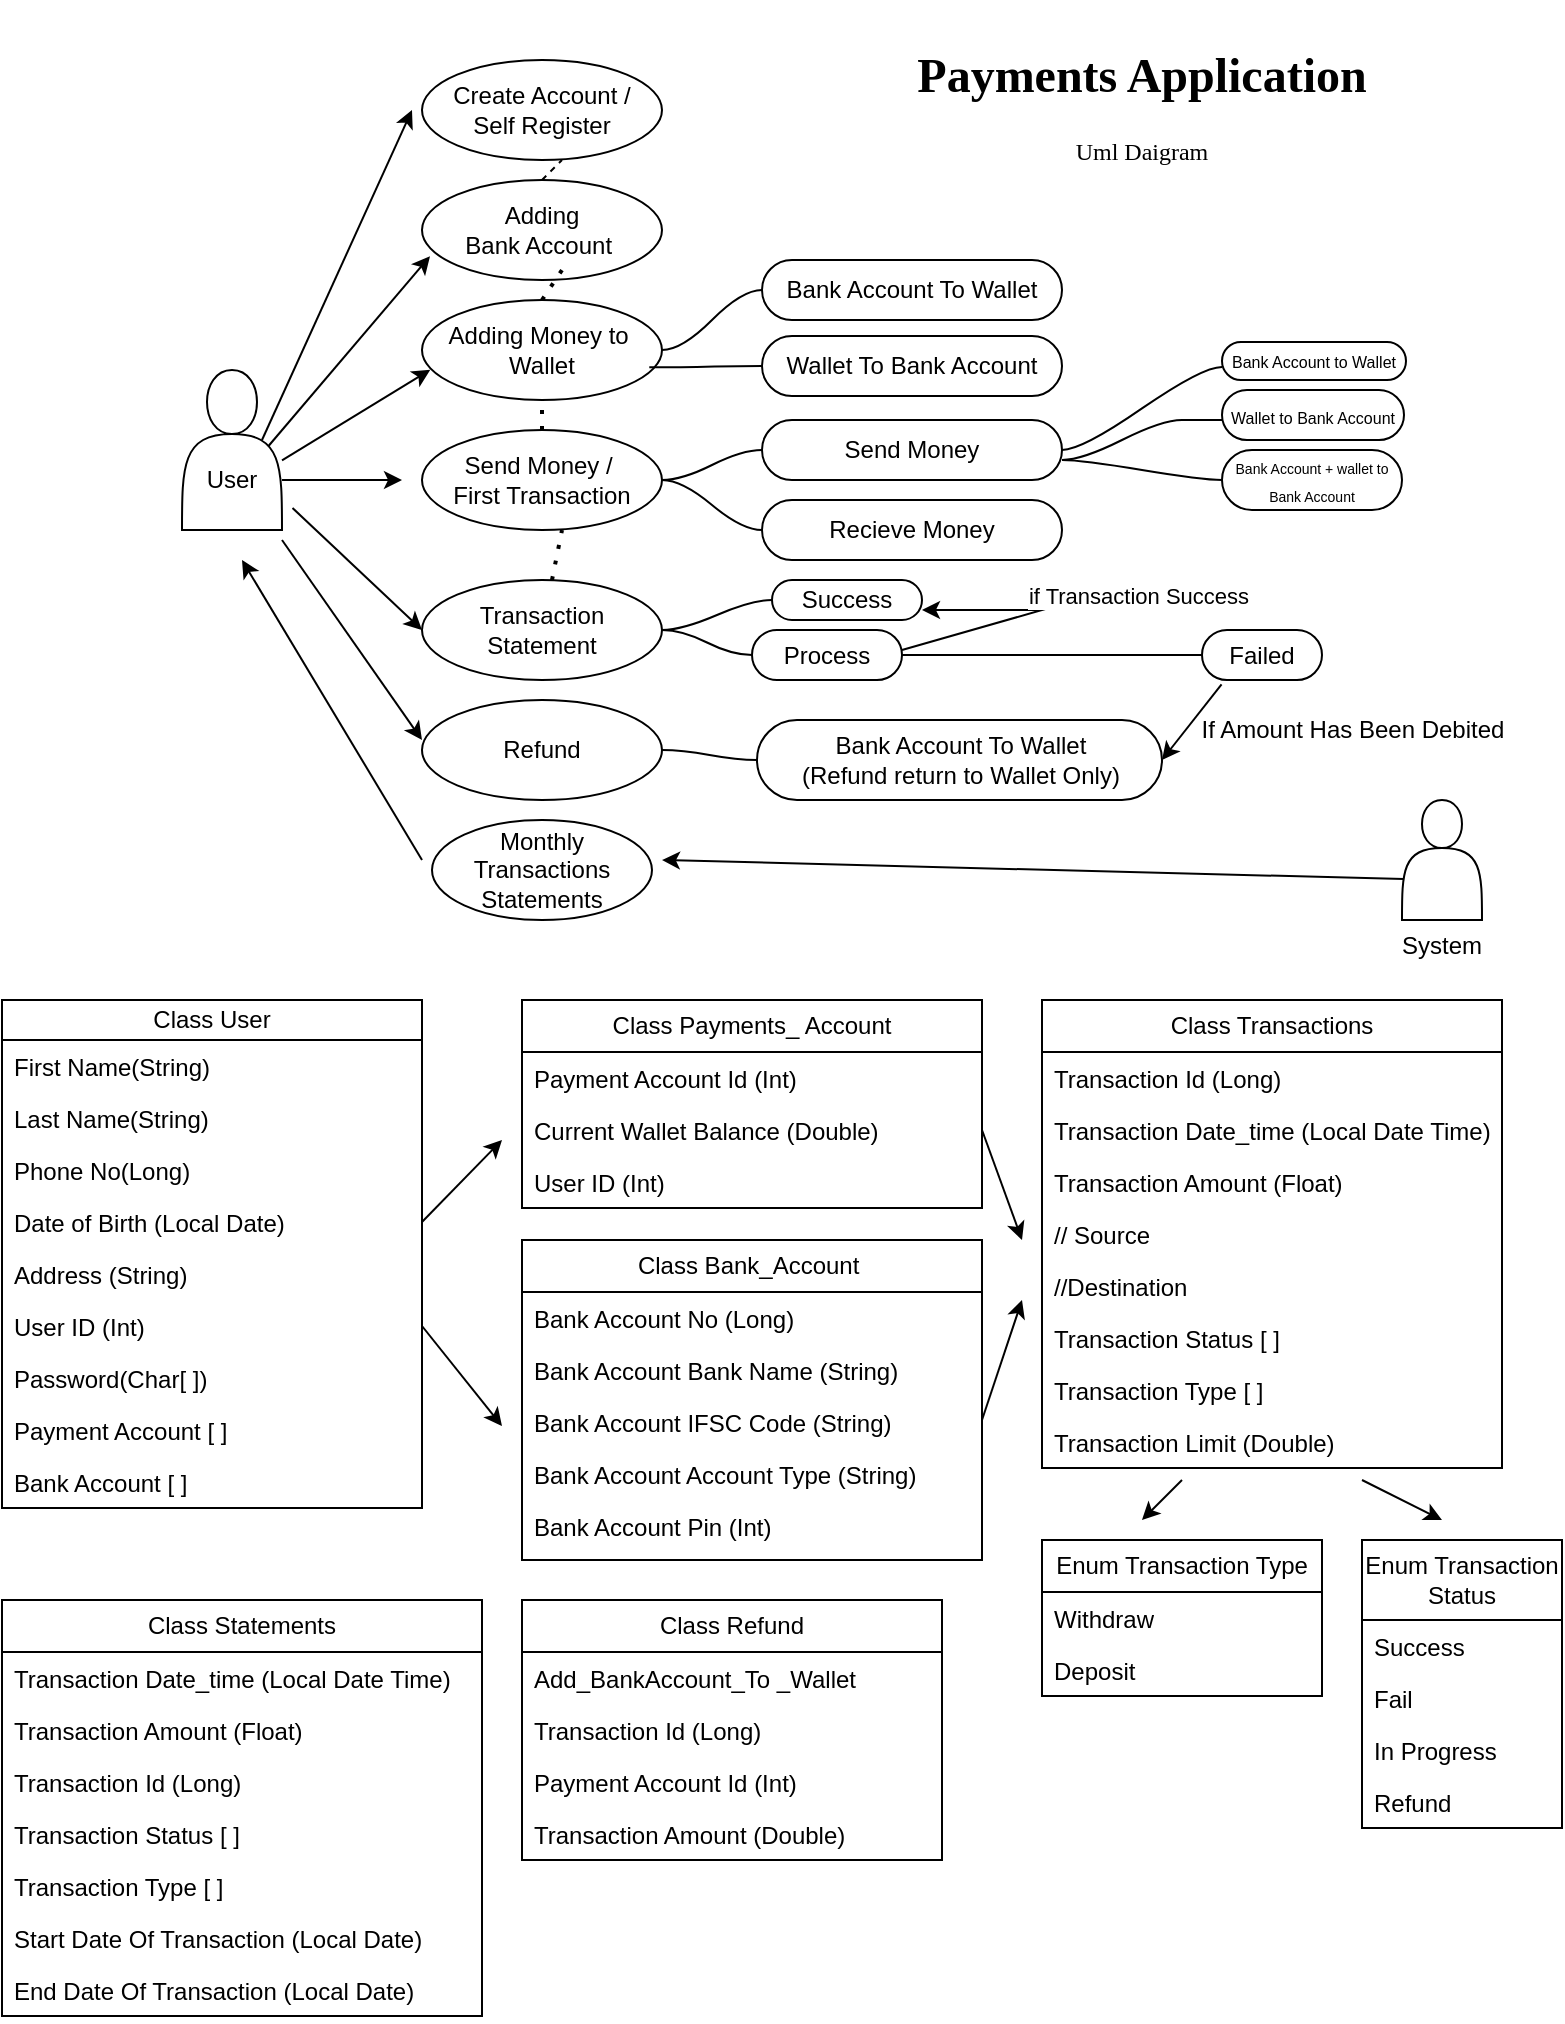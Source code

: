 <mxfile version="23.0.2" type="device">
  <diagram name="Page-1" id="gUIZ0pnjqVq9feriwKgx">
    <mxGraphModel dx="1233" dy="614" grid="1" gridSize="10" guides="1" tooltips="1" connect="1" arrows="1" fold="1" page="1" pageScale="1" pageWidth="850" pageHeight="1100" math="0" shadow="0">
      <root>
        <mxCell id="0" />
        <mxCell id="1" parent="0" />
        <mxCell id="SyAGUbuVpS4v2hhUYQQe-101" value="Class User" style="swimlane;fontStyle=0;childLayout=stackLayout;horizontal=1;startSize=20;fillColor=none;horizontalStack=0;resizeParent=1;resizeParentMax=0;resizeLast=0;collapsible=1;marginBottom=0;whiteSpace=wrap;html=1;aspect=fixed;" vertex="1" parent="1">
          <mxGeometry x="40" y="520" width="210" height="254" as="geometry" />
        </mxCell>
        <mxCell id="SyAGUbuVpS4v2hhUYQQe-102" value="First Name(String)" style="text;strokeColor=none;fillColor=none;align=left;verticalAlign=top;spacingLeft=4;spacingRight=4;overflow=hidden;rotatable=0;points=[[0,0.5],[1,0.5]];portConstraint=eastwest;whiteSpace=wrap;html=1;" vertex="1" parent="SyAGUbuVpS4v2hhUYQQe-101">
          <mxGeometry y="20" width="210" height="26" as="geometry" />
        </mxCell>
        <mxCell id="SyAGUbuVpS4v2hhUYQQe-103" value="Last Name(String)" style="text;strokeColor=none;fillColor=none;align=left;verticalAlign=top;spacingLeft=4;spacingRight=4;overflow=hidden;rotatable=0;points=[[0,0.5],[1,0.5]];portConstraint=eastwest;whiteSpace=wrap;html=1;" vertex="1" parent="SyAGUbuVpS4v2hhUYQQe-101">
          <mxGeometry y="46" width="210" height="26" as="geometry" />
        </mxCell>
        <mxCell id="SyAGUbuVpS4v2hhUYQQe-104" value="Phone No(Long)" style="text;strokeColor=none;fillColor=none;align=left;verticalAlign=top;spacingLeft=4;spacingRight=4;overflow=hidden;rotatable=0;points=[[0,0.5],[1,0.5]];portConstraint=eastwest;whiteSpace=wrap;html=1;" vertex="1" parent="SyAGUbuVpS4v2hhUYQQe-101">
          <mxGeometry y="72" width="210" height="26" as="geometry" />
        </mxCell>
        <mxCell id="SyAGUbuVpS4v2hhUYQQe-105" value="Date of Birth (Local Date)" style="text;strokeColor=none;fillColor=none;align=left;verticalAlign=top;spacingLeft=4;spacingRight=4;overflow=hidden;rotatable=0;points=[[0,0.5],[1,0.5]];portConstraint=eastwest;whiteSpace=wrap;html=1;" vertex="1" parent="SyAGUbuVpS4v2hhUYQQe-101">
          <mxGeometry y="98" width="210" height="26" as="geometry" />
        </mxCell>
        <mxCell id="SyAGUbuVpS4v2hhUYQQe-106" value="Address (String)" style="text;strokeColor=none;fillColor=none;align=left;verticalAlign=top;spacingLeft=4;spacingRight=4;overflow=hidden;rotatable=0;points=[[0,0.5],[1,0.5]];portConstraint=eastwest;whiteSpace=wrap;html=1;" vertex="1" parent="SyAGUbuVpS4v2hhUYQQe-101">
          <mxGeometry y="124" width="210" height="26" as="geometry" />
        </mxCell>
        <mxCell id="SyAGUbuVpS4v2hhUYQQe-107" value="User ID (Int)" style="text;strokeColor=none;fillColor=none;align=left;verticalAlign=top;spacingLeft=4;spacingRight=4;overflow=hidden;rotatable=0;points=[[0,0.5],[1,0.5]];portConstraint=eastwest;whiteSpace=wrap;html=1;" vertex="1" parent="SyAGUbuVpS4v2hhUYQQe-101">
          <mxGeometry y="150" width="210" height="26" as="geometry" />
        </mxCell>
        <mxCell id="SyAGUbuVpS4v2hhUYQQe-108" value="Password(Char[ ])" style="text;strokeColor=none;fillColor=none;align=left;verticalAlign=top;spacingLeft=4;spacingRight=4;overflow=hidden;rotatable=0;points=[[0,0.5],[1,0.5]];portConstraint=eastwest;whiteSpace=wrap;html=1;" vertex="1" parent="SyAGUbuVpS4v2hhUYQQe-101">
          <mxGeometry y="176" width="210" height="26" as="geometry" />
        </mxCell>
        <mxCell id="SyAGUbuVpS4v2hhUYQQe-109" value="Payment Account [ ]" style="text;strokeColor=none;fillColor=none;align=left;verticalAlign=top;spacingLeft=4;spacingRight=4;overflow=hidden;rotatable=0;points=[[0,0.5],[1,0.5]];portConstraint=eastwest;whiteSpace=wrap;html=1;" vertex="1" parent="SyAGUbuVpS4v2hhUYQQe-101">
          <mxGeometry y="202" width="210" height="26" as="geometry" />
        </mxCell>
        <mxCell id="SyAGUbuVpS4v2hhUYQQe-110" value="Bank Account [ ]" style="text;strokeColor=none;fillColor=none;align=left;verticalAlign=top;spacingLeft=4;spacingRight=4;overflow=hidden;rotatable=0;points=[[0,0.5],[1,0.5]];portConstraint=eastwest;whiteSpace=wrap;html=1;" vertex="1" parent="SyAGUbuVpS4v2hhUYQQe-101">
          <mxGeometry y="228" width="210" height="26" as="geometry" />
        </mxCell>
        <mxCell id="SyAGUbuVpS4v2hhUYQQe-5" value="&lt;br&gt;&lt;br&gt;User" style="shape=actor;whiteSpace=wrap;html=1;" vertex="1" parent="1">
          <mxGeometry x="130" y="205" width="50" height="80" as="geometry" />
        </mxCell>
        <mxCell id="SyAGUbuVpS4v2hhUYQQe-8" value="Create Account&amp;nbsp;/&lt;br&gt;Self Register" style="ellipse;whiteSpace=wrap;html=1;" vertex="1" parent="1">
          <mxGeometry x="250" y="50" width="120" height="50" as="geometry" />
        </mxCell>
        <mxCell id="SyAGUbuVpS4v2hhUYQQe-9" value="Adding &lt;br&gt;Bank Account&amp;nbsp;" style="ellipse;whiteSpace=wrap;html=1;" vertex="1" parent="1">
          <mxGeometry x="250" y="110" width="120" height="50" as="geometry" />
        </mxCell>
        <mxCell id="SyAGUbuVpS4v2hhUYQQe-10" value="Adding Money to&amp;nbsp;&lt;br&gt;Wallet" style="ellipse;whiteSpace=wrap;html=1;" vertex="1" parent="1">
          <mxGeometry x="250" y="170" width="120" height="50" as="geometry" />
        </mxCell>
        <mxCell id="SyAGUbuVpS4v2hhUYQQe-11" value="Send Money /&amp;nbsp;&lt;br&gt;First Transaction" style="ellipse;whiteSpace=wrap;html=1;" vertex="1" parent="1">
          <mxGeometry x="250" y="235" width="120" height="50" as="geometry" />
        </mxCell>
        <mxCell id="SyAGUbuVpS4v2hhUYQQe-13" value="Send Money" style="whiteSpace=wrap;html=1;rounded=1;arcSize=50;align=center;verticalAlign=middle;strokeWidth=1;autosize=1;spacing=4;treeFolding=1;treeMoving=1;newEdgeStyle={&quot;edgeStyle&quot;:&quot;entityRelationEdgeStyle&quot;,&quot;startArrow&quot;:&quot;none&quot;,&quot;endArrow&quot;:&quot;none&quot;,&quot;segment&quot;:10,&quot;curved&quot;:1,&quot;sourcePerimeterSpacing&quot;:0,&quot;targetPerimeterSpacing&quot;:0};" vertex="1" parent="1">
          <mxGeometry x="420" y="230" width="150" height="30" as="geometry" />
        </mxCell>
        <mxCell id="SyAGUbuVpS4v2hhUYQQe-14" value="" style="edgeStyle=entityRelationEdgeStyle;startArrow=none;endArrow=none;segment=10;curved=1;sourcePerimeterSpacing=0;targetPerimeterSpacing=0;rounded=0;" edge="1" target="SyAGUbuVpS4v2hhUYQQe-13" parent="1" source="SyAGUbuVpS4v2hhUYQQe-11">
          <mxGeometry relative="1" as="geometry">
            <mxPoint x="380" y="242" as="sourcePoint" />
            <Array as="points">
              <mxPoint x="360" y="250" />
            </Array>
          </mxGeometry>
        </mxCell>
        <mxCell id="SyAGUbuVpS4v2hhUYQQe-15" value="Recieve Money" style="whiteSpace=wrap;html=1;rounded=1;arcSize=50;align=center;verticalAlign=middle;strokeWidth=1;autosize=1;spacing=4;treeFolding=1;treeMoving=1;newEdgeStyle={&quot;edgeStyle&quot;:&quot;entityRelationEdgeStyle&quot;,&quot;startArrow&quot;:&quot;none&quot;,&quot;endArrow&quot;:&quot;none&quot;,&quot;segment&quot;:10,&quot;curved&quot;:1,&quot;sourcePerimeterSpacing&quot;:0,&quot;targetPerimeterSpacing&quot;:0};" vertex="1" parent="1">
          <mxGeometry x="420" y="270" width="150" height="30" as="geometry" />
        </mxCell>
        <mxCell id="SyAGUbuVpS4v2hhUYQQe-16" value="" style="edgeStyle=entityRelationEdgeStyle;startArrow=none;endArrow=none;segment=10;curved=1;sourcePerimeterSpacing=0;targetPerimeterSpacing=0;rounded=0;exitX=1;exitY=0.5;exitDx=0;exitDy=0;" edge="1" target="SyAGUbuVpS4v2hhUYQQe-15" parent="1" source="SyAGUbuVpS4v2hhUYQQe-11">
          <mxGeometry relative="1" as="geometry">
            <mxPoint x="370" y="270" as="sourcePoint" />
          </mxGeometry>
        </mxCell>
        <mxCell id="SyAGUbuVpS4v2hhUYQQe-19" value="Bank Account To Wallet" style="whiteSpace=wrap;html=1;rounded=1;arcSize=50;align=center;verticalAlign=middle;strokeWidth=1;autosize=1;spacing=4;treeFolding=1;treeMoving=1;newEdgeStyle={&quot;edgeStyle&quot;:&quot;entityRelationEdgeStyle&quot;,&quot;startArrow&quot;:&quot;none&quot;,&quot;endArrow&quot;:&quot;none&quot;,&quot;segment&quot;:10,&quot;curved&quot;:1,&quot;sourcePerimeterSpacing&quot;:0,&quot;targetPerimeterSpacing&quot;:0};" vertex="1" parent="1">
          <mxGeometry x="420" y="150" width="150" height="30" as="geometry" />
        </mxCell>
        <mxCell id="SyAGUbuVpS4v2hhUYQQe-20" value="" style="edgeStyle=entityRelationEdgeStyle;startArrow=none;endArrow=none;segment=10;curved=1;sourcePerimeterSpacing=0;targetPerimeterSpacing=0;rounded=0;" edge="1" target="SyAGUbuVpS4v2hhUYQQe-19" parent="1" source="SyAGUbuVpS4v2hhUYQQe-10">
          <mxGeometry relative="1" as="geometry">
            <mxPoint x="370" y="192" as="sourcePoint" />
          </mxGeometry>
        </mxCell>
        <mxCell id="SyAGUbuVpS4v2hhUYQQe-23" value="Wallet To Bank Account" style="whiteSpace=wrap;html=1;rounded=1;arcSize=50;align=center;verticalAlign=middle;strokeWidth=1;autosize=1;spacing=4;treeFolding=1;treeMoving=1;newEdgeStyle={&quot;edgeStyle&quot;:&quot;entityRelationEdgeStyle&quot;,&quot;startArrow&quot;:&quot;none&quot;,&quot;endArrow&quot;:&quot;none&quot;,&quot;segment&quot;:10,&quot;curved&quot;:1,&quot;sourcePerimeterSpacing&quot;:0,&quot;targetPerimeterSpacing&quot;:0};" vertex="1" parent="1">
          <mxGeometry x="420" y="188" width="150" height="30" as="geometry" />
        </mxCell>
        <mxCell id="SyAGUbuVpS4v2hhUYQQe-24" value="" style="edgeStyle=entityRelationEdgeStyle;startArrow=none;endArrow=none;segment=10;curved=1;sourcePerimeterSpacing=0;targetPerimeterSpacing=0;rounded=0;exitX=0.947;exitY=0.673;exitDx=0;exitDy=0;exitPerimeter=0;" edge="1" target="SyAGUbuVpS4v2hhUYQQe-23" parent="1" source="SyAGUbuVpS4v2hhUYQQe-10">
          <mxGeometry relative="1" as="geometry">
            <mxPoint x="400" y="230" as="sourcePoint" />
          </mxGeometry>
        </mxCell>
        <mxCell id="SyAGUbuVpS4v2hhUYQQe-28" value="Bank Account to Wallet" style="whiteSpace=wrap;html=1;rounded=1;arcSize=50;align=center;verticalAlign=middle;strokeWidth=1;autosize=1;spacing=4;treeFolding=1;treeMoving=1;newEdgeStyle={&quot;edgeStyle&quot;:&quot;entityRelationEdgeStyle&quot;,&quot;startArrow&quot;:&quot;none&quot;,&quot;endArrow&quot;:&quot;none&quot;,&quot;segment&quot;:10,&quot;curved&quot;:1,&quot;sourcePerimeterSpacing&quot;:0,&quot;targetPerimeterSpacing&quot;:0};fontSize=8;" vertex="1" parent="1">
          <mxGeometry x="650" y="191" width="92" height="19" as="geometry" />
        </mxCell>
        <mxCell id="SyAGUbuVpS4v2hhUYQQe-29" value="&lt;div style=&quot;text-align: justify;&quot;&gt;&lt;span style=&quot;font-size: 8px; background-color: initial;&quot;&gt;Wallet to Bank Account&lt;/span&gt;&lt;/div&gt;" style="whiteSpace=wrap;html=1;rounded=1;arcSize=50;align=center;verticalAlign=middle;strokeWidth=1;autosize=1;spacing=4;treeFolding=1;treeMoving=1;newEdgeStyle={&quot;edgeStyle&quot;:&quot;entityRelationEdgeStyle&quot;,&quot;startArrow&quot;:&quot;none&quot;,&quot;endArrow&quot;:&quot;none&quot;,&quot;segment&quot;:10,&quot;curved&quot;:1,&quot;sourcePerimeterSpacing&quot;:0,&quot;targetPerimeterSpacing&quot;:0};" vertex="1" parent="1">
          <mxGeometry x="650" y="215" width="91" height="25" as="geometry" />
        </mxCell>
        <mxCell id="SyAGUbuVpS4v2hhUYQQe-32" value="" style="edgeStyle=entityRelationEdgeStyle;startArrow=none;endArrow=none;segment=10;curved=1;sourcePerimeterSpacing=0;targetPerimeterSpacing=0;rounded=0;entryX=0;entryY=0.655;entryDx=0;entryDy=0;entryPerimeter=0;" edge="1" target="SyAGUbuVpS4v2hhUYQQe-28" parent="1" source="SyAGUbuVpS4v2hhUYQQe-13">
          <mxGeometry relative="1" as="geometry">
            <mxPoint x="570" y="241" as="sourcePoint" />
            <mxPoint x="610" y="210.2" as="targetPoint" />
          </mxGeometry>
        </mxCell>
        <mxCell id="SyAGUbuVpS4v2hhUYQQe-34" value="" style="whiteSpace=wrap;html=1;shape=partialRectangle;top=0;left=0;bottom=1;right=0;points=[[0,1],[1,1]];fillColor=none;align=center;verticalAlign=bottom;routingCenterY=0.5;snapToPoint=1;recursiveResize=0;autosize=1;treeFolding=1;treeMoving=1;newEdgeStyle={&quot;edgeStyle&quot;:&quot;entityRelationEdgeStyle&quot;,&quot;startArrow&quot;:&quot;none&quot;,&quot;endArrow&quot;:&quot;none&quot;,&quot;segment&quot;:10,&quot;curved&quot;:1,&quot;sourcePerimeterSpacing&quot;:0,&quot;targetPerimeterSpacing&quot;:0};" vertex="1" parent="1">
          <mxGeometry x="630" y="200" width="20" height="30" as="geometry" />
        </mxCell>
        <mxCell id="SyAGUbuVpS4v2hhUYQQe-35" value="" style="edgeStyle=entityRelationEdgeStyle;startArrow=none;endArrow=none;segment=10;curved=1;sourcePerimeterSpacing=0;targetPerimeterSpacing=0;rounded=0;" edge="1" target="SyAGUbuVpS4v2hhUYQQe-34" parent="1">
          <mxGeometry relative="1" as="geometry">
            <mxPoint x="570" y="250" as="sourcePoint" />
          </mxGeometry>
        </mxCell>
        <mxCell id="SyAGUbuVpS4v2hhUYQQe-38" value="&lt;p style=&quot;line-height: 100%;&quot;&gt;&lt;span style=&quot;font-size: 7px;&quot;&gt;Bank Account + wallet to Bank Account&lt;/span&gt;&lt;/p&gt;" style="whiteSpace=wrap;html=1;rounded=1;arcSize=50;align=center;verticalAlign=middle;strokeWidth=1;autosize=1;spacing=4;treeFolding=1;treeMoving=1;newEdgeStyle={&quot;edgeStyle&quot;:&quot;entityRelationEdgeStyle&quot;,&quot;startArrow&quot;:&quot;none&quot;,&quot;endArrow&quot;:&quot;none&quot;,&quot;segment&quot;:10,&quot;curved&quot;:1,&quot;sourcePerimeterSpacing&quot;:0,&quot;targetPerimeterSpacing&quot;:0};" vertex="1" parent="1">
          <mxGeometry x="650" y="245" width="90" height="30" as="geometry" />
        </mxCell>
        <mxCell id="SyAGUbuVpS4v2hhUYQQe-39" value="" style="edgeStyle=entityRelationEdgeStyle;startArrow=none;endArrow=none;segment=10;curved=1;sourcePerimeterSpacing=0;targetPerimeterSpacing=0;rounded=0;" edge="1" target="SyAGUbuVpS4v2hhUYQQe-38" parent="1">
          <mxGeometry relative="1" as="geometry">
            <mxPoint x="570" y="250" as="sourcePoint" />
            <Array as="points">
              <mxPoint x="610" y="250" />
              <mxPoint x="620" y="250" />
              <mxPoint x="630" y="260" />
              <mxPoint x="640" y="250" />
              <mxPoint x="620" y="250" />
              <mxPoint x="620" y="250" />
            </Array>
          </mxGeometry>
        </mxCell>
        <mxCell id="SyAGUbuVpS4v2hhUYQQe-40" value="" style="endArrow=classic;html=1;rounded=0;exitX=0.9;exitY=0.5;exitDx=0;exitDy=0;exitPerimeter=0;" edge="1" parent="1">
          <mxGeometry width="50" height="50" relative="1" as="geometry">
            <mxPoint x="170" y="240" as="sourcePoint" />
            <mxPoint x="245" y="75" as="targetPoint" />
          </mxGeometry>
        </mxCell>
        <mxCell id="SyAGUbuVpS4v2hhUYQQe-42" value="" style="endArrow=classic;html=1;rounded=0;exitX=0.785;exitY=0.386;exitDx=0;exitDy=0;exitPerimeter=0;" edge="1" parent="1">
          <mxGeometry width="50" height="50" relative="1" as="geometry">
            <mxPoint x="173.25" y="243" as="sourcePoint" />
            <mxPoint x="254" y="148.12" as="targetPoint" />
          </mxGeometry>
        </mxCell>
        <mxCell id="SyAGUbuVpS4v2hhUYQQe-44" value="" style="endArrow=classic;html=1;rounded=0;exitX=0.917;exitY=0.441;exitDx=0;exitDy=0;exitPerimeter=0;" edge="1" parent="1">
          <mxGeometry width="50" height="50" relative="1" as="geometry">
            <mxPoint x="180.0" y="250.14" as="sourcePoint" />
            <mxPoint x="254.15" y="204.86" as="targetPoint" />
          </mxGeometry>
        </mxCell>
        <mxCell id="SyAGUbuVpS4v2hhUYQQe-45" value="" style="endArrow=classic;html=1;rounded=0;exitX=1;exitY=0.688;exitDx=0;exitDy=0;exitPerimeter=0;" edge="1" parent="1" source="SyAGUbuVpS4v2hhUYQQe-5">
          <mxGeometry width="50" height="50" relative="1" as="geometry">
            <mxPoint x="190" y="260" as="sourcePoint" />
            <mxPoint x="240" y="260" as="targetPoint" />
          </mxGeometry>
        </mxCell>
        <mxCell id="SyAGUbuVpS4v2hhUYQQe-46" value="Transaction Statement" style="ellipse;whiteSpace=wrap;html=1;" vertex="1" parent="1">
          <mxGeometry x="250" y="310" width="120" height="50" as="geometry" />
        </mxCell>
        <mxCell id="SyAGUbuVpS4v2hhUYQQe-48" value="" style="endArrow=none;dashed=1;html=1;rounded=0;exitX=0.5;exitY=0;exitDx=0;exitDy=0;" edge="1" parent="1" source="SyAGUbuVpS4v2hhUYQQe-9">
          <mxGeometry width="50" height="50" relative="1" as="geometry">
            <mxPoint x="270" y="150" as="sourcePoint" />
            <mxPoint x="320" y="100" as="targetPoint" />
          </mxGeometry>
        </mxCell>
        <mxCell id="SyAGUbuVpS4v2hhUYQQe-49" value="" style="endArrow=none;dashed=1;html=1;dashPattern=1 3;strokeWidth=2;rounded=0;exitX=0.5;exitY=0;exitDx=0;exitDy=0;" edge="1" parent="1" source="SyAGUbuVpS4v2hhUYQQe-11">
          <mxGeometry width="50" height="50" relative="1" as="geometry">
            <mxPoint x="260" y="270" as="sourcePoint" />
            <mxPoint x="310" y="220" as="targetPoint" />
          </mxGeometry>
        </mxCell>
        <mxCell id="SyAGUbuVpS4v2hhUYQQe-50" value="" style="endArrow=none;dashed=1;html=1;dashPattern=1 3;strokeWidth=2;rounded=0;exitX=0.5;exitY=0;exitDx=0;exitDy=0;" edge="1" parent="1" source="SyAGUbuVpS4v2hhUYQQe-10">
          <mxGeometry width="50" height="50" relative="1" as="geometry">
            <mxPoint x="270" y="205" as="sourcePoint" />
            <mxPoint x="320" y="155" as="targetPoint" />
          </mxGeometry>
        </mxCell>
        <mxCell id="SyAGUbuVpS4v2hhUYQQe-53" value="" style="endArrow=none;dashed=1;html=1;dashPattern=1 3;strokeWidth=2;rounded=0;" edge="1" parent="1" source="SyAGUbuVpS4v2hhUYQQe-46">
          <mxGeometry width="50" height="50" relative="1" as="geometry">
            <mxPoint x="270" y="335" as="sourcePoint" />
            <mxPoint x="320" y="285" as="targetPoint" />
          </mxGeometry>
        </mxCell>
        <mxCell id="SyAGUbuVpS4v2hhUYQQe-56" value="Success" style="whiteSpace=wrap;html=1;rounded=1;arcSize=50;align=center;verticalAlign=middle;strokeWidth=1;autosize=1;spacing=4;treeFolding=1;treeMoving=1;newEdgeStyle={&quot;edgeStyle&quot;:&quot;entityRelationEdgeStyle&quot;,&quot;startArrow&quot;:&quot;none&quot;,&quot;endArrow&quot;:&quot;none&quot;,&quot;segment&quot;:10,&quot;curved&quot;:1,&quot;sourcePerimeterSpacing&quot;:0,&quot;targetPerimeterSpacing&quot;:0};" vertex="1" parent="1">
          <mxGeometry x="425" y="310" width="75" height="20" as="geometry" />
        </mxCell>
        <mxCell id="SyAGUbuVpS4v2hhUYQQe-57" value="" style="edgeStyle=entityRelationEdgeStyle;startArrow=none;endArrow=none;segment=10;curved=1;sourcePerimeterSpacing=0;targetPerimeterSpacing=0;rounded=0;exitX=1;exitY=0.5;exitDx=0;exitDy=0;" edge="1" target="SyAGUbuVpS4v2hhUYQQe-56" parent="1" source="SyAGUbuVpS4v2hhUYQQe-46">
          <mxGeometry relative="1" as="geometry">
            <mxPoint x="390" y="345" as="sourcePoint" />
          </mxGeometry>
        </mxCell>
        <mxCell id="SyAGUbuVpS4v2hhUYQQe-60" value="Process" style="whiteSpace=wrap;html=1;rounded=1;arcSize=50;align=center;verticalAlign=middle;strokeWidth=1;autosize=1;spacing=4;treeFolding=1;treeMoving=1;newEdgeStyle={&quot;edgeStyle&quot;:&quot;entityRelationEdgeStyle&quot;,&quot;startArrow&quot;:&quot;none&quot;,&quot;endArrow&quot;:&quot;none&quot;,&quot;segment&quot;:10,&quot;curved&quot;:1,&quot;sourcePerimeterSpacing&quot;:0,&quot;targetPerimeterSpacing&quot;:0};" vertex="1" parent="1">
          <mxGeometry x="415" y="335" width="75" height="25" as="geometry" />
        </mxCell>
        <mxCell id="SyAGUbuVpS4v2hhUYQQe-61" value="" style="edgeStyle=entityRelationEdgeStyle;startArrow=none;endArrow=none;segment=10;curved=1;sourcePerimeterSpacing=0;targetPerimeterSpacing=0;rounded=0;" edge="1" target="SyAGUbuVpS4v2hhUYQQe-60" parent="1" source="SyAGUbuVpS4v2hhUYQQe-46">
          <mxGeometry relative="1" as="geometry">
            <mxPoint x="380" y="372" as="sourcePoint" />
          </mxGeometry>
        </mxCell>
        <mxCell id="SyAGUbuVpS4v2hhUYQQe-62" value="Failed" style="whiteSpace=wrap;html=1;rounded=1;arcSize=50;align=center;verticalAlign=middle;strokeWidth=1;autosize=1;spacing=4;treeFolding=1;treeMoving=1;newEdgeStyle={&quot;edgeStyle&quot;:&quot;entityRelationEdgeStyle&quot;,&quot;startArrow&quot;:&quot;none&quot;,&quot;endArrow&quot;:&quot;none&quot;,&quot;segment&quot;:10,&quot;curved&quot;:1,&quot;sourcePerimeterSpacing&quot;:0,&quot;targetPerimeterSpacing&quot;:0};" vertex="1" parent="1">
          <mxGeometry x="640" y="335" width="60" height="25" as="geometry" />
        </mxCell>
        <mxCell id="SyAGUbuVpS4v2hhUYQQe-63" value="" style="edgeStyle=entityRelationEdgeStyle;startArrow=none;endArrow=none;segment=10;curved=1;sourcePerimeterSpacing=0;targetPerimeterSpacing=0;rounded=0;exitX=1;exitY=0.5;exitDx=0;exitDy=0;" edge="1" target="SyAGUbuVpS4v2hhUYQQe-62" parent="1" source="SyAGUbuVpS4v2hhUYQQe-60">
          <mxGeometry relative="1" as="geometry">
            <mxPoint x="500" y="377" as="sourcePoint" />
          </mxGeometry>
        </mxCell>
        <mxCell id="SyAGUbuVpS4v2hhUYQQe-65" value="" style="endArrow=classic;html=1;rounded=0;entryX=1;entryY=0.75;entryDx=0;entryDy=0;" edge="1" parent="1" target="SyAGUbuVpS4v2hhUYQQe-56">
          <mxGeometry width="50" height="50" relative="1" as="geometry">
            <mxPoint x="490" y="345" as="sourcePoint" />
            <mxPoint x="540" y="295" as="targetPoint" />
            <Array as="points">
              <mxPoint x="560" y="325" />
            </Array>
          </mxGeometry>
        </mxCell>
        <mxCell id="SyAGUbuVpS4v2hhUYQQe-67" value="if Transaction Success" style="edgeLabel;html=1;align=center;verticalAlign=middle;resizable=0;points=[];" vertex="1" connectable="0" parent="SyAGUbuVpS4v2hhUYQQe-65">
          <mxGeometry x="-0.296" y="-1" relative="1" as="geometry">
            <mxPoint x="73" y="-15" as="offset" />
          </mxGeometry>
        </mxCell>
        <mxCell id="SyAGUbuVpS4v2hhUYQQe-69" value="Refund" style="ellipse;whiteSpace=wrap;html=1;" vertex="1" parent="1">
          <mxGeometry x="250" y="370" width="120" height="50" as="geometry" />
        </mxCell>
        <mxCell id="SyAGUbuVpS4v2hhUYQQe-71" value="" style="endArrow=classic;html=1;rounded=0;" edge="1" parent="1">
          <mxGeometry width="50" height="50" relative="1" as="geometry">
            <mxPoint x="180" y="290" as="sourcePoint" />
            <mxPoint x="250" y="390" as="targetPoint" />
          </mxGeometry>
        </mxCell>
        <mxCell id="SyAGUbuVpS4v2hhUYQQe-72" value="" style="endArrow=classic;html=1;rounded=0;exitX=1.105;exitY=0.862;exitDx=0;exitDy=0;exitPerimeter=0;" edge="1" parent="1" source="SyAGUbuVpS4v2hhUYQQe-5">
          <mxGeometry width="50" height="50" relative="1" as="geometry">
            <mxPoint x="200" y="385" as="sourcePoint" />
            <mxPoint x="250" y="335" as="targetPoint" />
          </mxGeometry>
        </mxCell>
        <mxCell id="SyAGUbuVpS4v2hhUYQQe-73" value="Bank Account To Wallet&lt;br&gt;(Refund return to Wallet Only)" style="whiteSpace=wrap;html=1;rounded=1;arcSize=50;align=center;verticalAlign=middle;strokeWidth=1;autosize=1;spacing=4;treeFolding=1;treeMoving=1;newEdgeStyle={&quot;edgeStyle&quot;:&quot;entityRelationEdgeStyle&quot;,&quot;startArrow&quot;:&quot;none&quot;,&quot;endArrow&quot;:&quot;none&quot;,&quot;segment&quot;:10,&quot;curved&quot;:1,&quot;sourcePerimeterSpacing&quot;:0,&quot;targetPerimeterSpacing&quot;:0};" vertex="1" parent="1">
          <mxGeometry x="417.5" y="380" width="202.5" height="40" as="geometry" />
        </mxCell>
        <mxCell id="SyAGUbuVpS4v2hhUYQQe-74" value="" style="edgeStyle=entityRelationEdgeStyle;startArrow=none;endArrow=none;segment=10;curved=1;sourcePerimeterSpacing=0;targetPerimeterSpacing=0;rounded=0;exitX=1;exitY=0.5;exitDx=0;exitDy=0;" edge="1" target="SyAGUbuVpS4v2hhUYQQe-73" parent="1" source="SyAGUbuVpS4v2hhUYQQe-69">
          <mxGeometry relative="1" as="geometry">
            <mxPoint x="380" y="412" as="sourcePoint" />
          </mxGeometry>
        </mxCell>
        <mxCell id="SyAGUbuVpS4v2hhUYQQe-79" value="If Amount Has Been Debited" style="text;html=1;align=center;verticalAlign=middle;resizable=0;points=[];autosize=1;strokeColor=none;fillColor=none;" vertex="1" parent="1">
          <mxGeometry x="630" y="370" width="170" height="30" as="geometry" />
        </mxCell>
        <mxCell id="SyAGUbuVpS4v2hhUYQQe-80" value="" style="endArrow=classic;html=1;rounded=0;entryX=1;entryY=0.5;entryDx=0;entryDy=0;exitX=0.163;exitY=1.088;exitDx=0;exitDy=0;exitPerimeter=0;" edge="1" parent="1" source="SyAGUbuVpS4v2hhUYQQe-62" target="SyAGUbuVpS4v2hhUYQQe-73">
          <mxGeometry width="50" height="50" relative="1" as="geometry">
            <mxPoint x="645" y="450" as="sourcePoint" />
            <mxPoint x="695" y="400" as="targetPoint" />
          </mxGeometry>
        </mxCell>
        <mxCell id="SyAGUbuVpS4v2hhUYQQe-81" value="Monthly Transactions Statements" style="ellipse;whiteSpace=wrap;html=1;" vertex="1" parent="1">
          <mxGeometry x="255" y="430" width="110" height="50" as="geometry" />
        </mxCell>
        <mxCell id="SyAGUbuVpS4v2hhUYQQe-83" value="" style="endArrow=classic;html=1;rounded=0;" edge="1" parent="1">
          <mxGeometry width="50" height="50" relative="1" as="geometry">
            <mxPoint x="250" y="450" as="sourcePoint" />
            <mxPoint x="160" y="300" as="targetPoint" />
          </mxGeometry>
        </mxCell>
        <mxCell id="SyAGUbuVpS4v2hhUYQQe-86" value="" style="endArrow=classic;html=1;rounded=0;" edge="1" parent="1">
          <mxGeometry width="50" height="50" relative="1" as="geometry">
            <mxPoint x="760" y="460" as="sourcePoint" />
            <mxPoint x="370" y="450" as="targetPoint" />
          </mxGeometry>
        </mxCell>
        <mxCell id="SyAGUbuVpS4v2hhUYQQe-94" value="&lt;br&gt;&lt;br&gt;&lt;br&gt;&lt;br&gt;&lt;br&gt;&lt;br&gt;System" style="shape=actor;whiteSpace=wrap;html=1;" vertex="1" parent="1">
          <mxGeometry x="740" y="420" width="40" height="60" as="geometry" />
        </mxCell>
        <mxCell id="SyAGUbuVpS4v2hhUYQQe-111" value="Class Payments_ Account" style="swimlane;fontStyle=0;childLayout=stackLayout;horizontal=1;startSize=26;fillColor=none;horizontalStack=0;resizeParent=1;resizeParentMax=0;resizeLast=0;collapsible=1;marginBottom=0;whiteSpace=wrap;html=1;" vertex="1" parent="1">
          <mxGeometry x="300" y="520" width="230" height="104" as="geometry" />
        </mxCell>
        <mxCell id="SyAGUbuVpS4v2hhUYQQe-112" value="Payment Account Id (Int)" style="text;strokeColor=none;fillColor=none;align=left;verticalAlign=top;spacingLeft=4;spacingRight=4;overflow=hidden;rotatable=0;points=[[0,0.5],[1,0.5]];portConstraint=eastwest;whiteSpace=wrap;html=1;" vertex="1" parent="SyAGUbuVpS4v2hhUYQQe-111">
          <mxGeometry y="26" width="230" height="26" as="geometry" />
        </mxCell>
        <mxCell id="SyAGUbuVpS4v2hhUYQQe-113" value="Current Wallet Balance (Double)" style="text;strokeColor=none;fillColor=none;align=left;verticalAlign=top;spacingLeft=4;spacingRight=4;overflow=hidden;rotatable=0;points=[[0,0.5],[1,0.5]];portConstraint=eastwest;whiteSpace=wrap;html=1;" vertex="1" parent="SyAGUbuVpS4v2hhUYQQe-111">
          <mxGeometry y="52" width="230" height="26" as="geometry" />
        </mxCell>
        <mxCell id="SyAGUbuVpS4v2hhUYQQe-114" value="User ID (Int)" style="text;strokeColor=none;fillColor=none;align=left;verticalAlign=top;spacingLeft=4;spacingRight=4;overflow=hidden;rotatable=0;points=[[0,0.5],[1,0.5]];portConstraint=eastwest;whiteSpace=wrap;html=1;" vertex="1" parent="SyAGUbuVpS4v2hhUYQQe-111">
          <mxGeometry y="78" width="230" height="26" as="geometry" />
        </mxCell>
        <mxCell id="SyAGUbuVpS4v2hhUYQQe-115" value="Class Bank_Account&amp;nbsp;" style="swimlane;fontStyle=0;childLayout=stackLayout;horizontal=1;startSize=26;fillColor=none;horizontalStack=0;resizeParent=1;resizeParentMax=0;resizeLast=0;collapsible=1;marginBottom=0;whiteSpace=wrap;html=1;" vertex="1" parent="1">
          <mxGeometry x="300" y="640" width="230" height="160" as="geometry" />
        </mxCell>
        <mxCell id="SyAGUbuVpS4v2hhUYQQe-116" value="Bank Account No (Long)" style="text;strokeColor=none;fillColor=none;align=left;verticalAlign=top;spacingLeft=4;spacingRight=4;overflow=hidden;rotatable=0;points=[[0,0.5],[1,0.5]];portConstraint=eastwest;whiteSpace=wrap;html=1;" vertex="1" parent="SyAGUbuVpS4v2hhUYQQe-115">
          <mxGeometry y="26" width="230" height="26" as="geometry" />
        </mxCell>
        <mxCell id="SyAGUbuVpS4v2hhUYQQe-117" value="Bank Account Bank Name (String)" style="text;strokeColor=none;fillColor=none;align=left;verticalAlign=top;spacingLeft=4;spacingRight=4;overflow=hidden;rotatable=0;points=[[0,0.5],[1,0.5]];portConstraint=eastwest;whiteSpace=wrap;html=1;" vertex="1" parent="SyAGUbuVpS4v2hhUYQQe-115">
          <mxGeometry y="52" width="230" height="26" as="geometry" />
        </mxCell>
        <mxCell id="SyAGUbuVpS4v2hhUYQQe-118" value="Bank Account IFSC Code (String)" style="text;strokeColor=none;fillColor=none;align=left;verticalAlign=top;spacingLeft=4;spacingRight=4;overflow=hidden;rotatable=0;points=[[0,0.5],[1,0.5]];portConstraint=eastwest;whiteSpace=wrap;html=1;" vertex="1" parent="SyAGUbuVpS4v2hhUYQQe-115">
          <mxGeometry y="78" width="230" height="26" as="geometry" />
        </mxCell>
        <mxCell id="SyAGUbuVpS4v2hhUYQQe-119" value="Bank Account Account Type (String)" style="text;strokeColor=none;fillColor=none;align=left;verticalAlign=top;spacingLeft=4;spacingRight=4;overflow=hidden;rotatable=0;points=[[0,0.5],[1,0.5]];portConstraint=eastwest;whiteSpace=wrap;html=1;" vertex="1" parent="SyAGUbuVpS4v2hhUYQQe-115">
          <mxGeometry y="104" width="230" height="26" as="geometry" />
        </mxCell>
        <mxCell id="SyAGUbuVpS4v2hhUYQQe-120" value="Bank Account Pin (Int)" style="text;strokeColor=none;fillColor=none;align=left;verticalAlign=top;spacingLeft=4;spacingRight=4;overflow=hidden;rotatable=0;points=[[0,0.5],[1,0.5]];portConstraint=eastwest;whiteSpace=wrap;html=1;" vertex="1" parent="SyAGUbuVpS4v2hhUYQQe-115">
          <mxGeometry y="130" width="230" height="30" as="geometry" />
        </mxCell>
        <mxCell id="SyAGUbuVpS4v2hhUYQQe-122" value="Class Transactions" style="swimlane;fontStyle=0;childLayout=stackLayout;horizontal=1;startSize=26;fillColor=none;horizontalStack=0;resizeParent=1;resizeParentMax=0;resizeLast=0;collapsible=1;marginBottom=0;whiteSpace=wrap;html=1;" vertex="1" parent="1">
          <mxGeometry x="560" y="520" width="230" height="234" as="geometry" />
        </mxCell>
        <mxCell id="SyAGUbuVpS4v2hhUYQQe-123" value="Transaction Id (Long)" style="text;strokeColor=none;fillColor=none;align=left;verticalAlign=top;spacingLeft=4;spacingRight=4;overflow=hidden;rotatable=0;points=[[0,0.5],[1,0.5]];portConstraint=eastwest;whiteSpace=wrap;html=1;" vertex="1" parent="SyAGUbuVpS4v2hhUYQQe-122">
          <mxGeometry y="26" width="230" height="26" as="geometry" />
        </mxCell>
        <mxCell id="SyAGUbuVpS4v2hhUYQQe-124" value="Transaction Date_time (Local Date Time)" style="text;strokeColor=none;fillColor=none;align=left;verticalAlign=top;spacingLeft=4;spacingRight=4;overflow=hidden;rotatable=0;points=[[0,0.5],[1,0.5]];portConstraint=eastwest;whiteSpace=wrap;html=1;" vertex="1" parent="SyAGUbuVpS4v2hhUYQQe-122">
          <mxGeometry y="52" width="230" height="26" as="geometry" />
        </mxCell>
        <mxCell id="SyAGUbuVpS4v2hhUYQQe-125" value="Transaction Amount (Float)" style="text;strokeColor=none;fillColor=none;align=left;verticalAlign=top;spacingLeft=4;spacingRight=4;overflow=hidden;rotatable=0;points=[[0,0.5],[1,0.5]];portConstraint=eastwest;whiteSpace=wrap;html=1;" vertex="1" parent="SyAGUbuVpS4v2hhUYQQe-122">
          <mxGeometry y="78" width="230" height="26" as="geometry" />
        </mxCell>
        <mxCell id="SyAGUbuVpS4v2hhUYQQe-126" value="// Source&amp;nbsp;" style="text;strokeColor=none;fillColor=none;align=left;verticalAlign=top;spacingLeft=4;spacingRight=4;overflow=hidden;rotatable=0;points=[[0,0.5],[1,0.5]];portConstraint=eastwest;whiteSpace=wrap;html=1;" vertex="1" parent="SyAGUbuVpS4v2hhUYQQe-122">
          <mxGeometry y="104" width="230" height="26" as="geometry" />
        </mxCell>
        <mxCell id="SyAGUbuVpS4v2hhUYQQe-127" value="//Destination" style="text;strokeColor=none;fillColor=none;align=left;verticalAlign=top;spacingLeft=4;spacingRight=4;overflow=hidden;rotatable=0;points=[[0,0.5],[1,0.5]];portConstraint=eastwest;whiteSpace=wrap;html=1;" vertex="1" parent="SyAGUbuVpS4v2hhUYQQe-122">
          <mxGeometry y="130" width="230" height="26" as="geometry" />
        </mxCell>
        <mxCell id="SyAGUbuVpS4v2hhUYQQe-128" value="Transaction Status [ ]" style="text;strokeColor=none;fillColor=none;align=left;verticalAlign=top;spacingLeft=4;spacingRight=4;overflow=hidden;rotatable=0;points=[[0,0.5],[1,0.5]];portConstraint=eastwest;whiteSpace=wrap;html=1;" vertex="1" parent="SyAGUbuVpS4v2hhUYQQe-122">
          <mxGeometry y="156" width="230" height="26" as="geometry" />
        </mxCell>
        <mxCell id="SyAGUbuVpS4v2hhUYQQe-145" value="Transaction Type [ ]&amp;nbsp;" style="text;strokeColor=none;fillColor=none;align=left;verticalAlign=top;spacingLeft=4;spacingRight=4;overflow=hidden;rotatable=0;points=[[0,0.5],[1,0.5]];portConstraint=eastwest;whiteSpace=wrap;html=1;" vertex="1" parent="SyAGUbuVpS4v2hhUYQQe-122">
          <mxGeometry y="182" width="230" height="26" as="geometry" />
        </mxCell>
        <mxCell id="SyAGUbuVpS4v2hhUYQQe-147" value="Transaction Limit (Double)" style="text;strokeColor=none;fillColor=none;align=left;verticalAlign=top;spacingLeft=4;spacingRight=4;overflow=hidden;rotatable=0;points=[[0,0.5],[1,0.5]];portConstraint=eastwest;whiteSpace=wrap;html=1;" vertex="1" parent="SyAGUbuVpS4v2hhUYQQe-122">
          <mxGeometry y="208" width="230" height="26" as="geometry" />
        </mxCell>
        <mxCell id="SyAGUbuVpS4v2hhUYQQe-133" value="" style="endArrow=classic;html=1;rounded=0;exitX=1;exitY=0.5;exitDx=0;exitDy=0;" edge="1" parent="1" source="SyAGUbuVpS4v2hhUYQQe-105">
          <mxGeometry width="50" height="50" relative="1" as="geometry">
            <mxPoint x="250" y="636" as="sourcePoint" />
            <mxPoint x="290" y="590" as="targetPoint" />
          </mxGeometry>
        </mxCell>
        <mxCell id="SyAGUbuVpS4v2hhUYQQe-134" value="" style="endArrow=classic;html=1;rounded=0;exitX=1;exitY=0.5;exitDx=0;exitDy=0;" edge="1" parent="1" source="SyAGUbuVpS4v2hhUYQQe-107">
          <mxGeometry width="50" height="50" relative="1" as="geometry">
            <mxPoint x="240" y="680" as="sourcePoint" />
            <mxPoint x="290" y="733" as="targetPoint" />
          </mxGeometry>
        </mxCell>
        <mxCell id="SyAGUbuVpS4v2hhUYQQe-135" value="Enum Transaction Status" style="swimlane;fontStyle=0;childLayout=stackLayout;horizontal=1;startSize=40;fillColor=none;horizontalStack=0;resizeParent=1;resizeParentMax=0;resizeLast=0;collapsible=1;marginBottom=0;whiteSpace=wrap;html=1;" vertex="1" parent="1">
          <mxGeometry x="720" y="790" width="100" height="144" as="geometry" />
        </mxCell>
        <mxCell id="SyAGUbuVpS4v2hhUYQQe-136" value="Success" style="text;strokeColor=none;fillColor=none;align=left;verticalAlign=top;spacingLeft=4;spacingRight=4;overflow=hidden;rotatable=0;points=[[0,0.5],[1,0.5]];portConstraint=eastwest;whiteSpace=wrap;html=1;" vertex="1" parent="SyAGUbuVpS4v2hhUYQQe-135">
          <mxGeometry y="40" width="100" height="26" as="geometry" />
        </mxCell>
        <mxCell id="SyAGUbuVpS4v2hhUYQQe-137" value="Fail" style="text;strokeColor=none;fillColor=none;align=left;verticalAlign=top;spacingLeft=4;spacingRight=4;overflow=hidden;rotatable=0;points=[[0,0.5],[1,0.5]];portConstraint=eastwest;whiteSpace=wrap;html=1;" vertex="1" parent="SyAGUbuVpS4v2hhUYQQe-135">
          <mxGeometry y="66" width="100" height="26" as="geometry" />
        </mxCell>
        <mxCell id="SyAGUbuVpS4v2hhUYQQe-138" value="In Progress" style="text;strokeColor=none;fillColor=none;align=left;verticalAlign=top;spacingLeft=4;spacingRight=4;overflow=hidden;rotatable=0;points=[[0,0.5],[1,0.5]];portConstraint=eastwest;whiteSpace=wrap;html=1;" vertex="1" parent="SyAGUbuVpS4v2hhUYQQe-135">
          <mxGeometry y="92" width="100" height="26" as="geometry" />
        </mxCell>
        <mxCell id="SyAGUbuVpS4v2hhUYQQe-139" value="Refund" style="text;strokeColor=none;fillColor=none;align=left;verticalAlign=top;spacingLeft=4;spacingRight=4;overflow=hidden;rotatable=0;points=[[0,0.5],[1,0.5]];portConstraint=eastwest;whiteSpace=wrap;html=1;" vertex="1" parent="SyAGUbuVpS4v2hhUYQQe-135">
          <mxGeometry y="118" width="100" height="26" as="geometry" />
        </mxCell>
        <mxCell id="SyAGUbuVpS4v2hhUYQQe-140" value="" style="endArrow=classic;html=1;rounded=0;" edge="1" parent="1">
          <mxGeometry width="50" height="50" relative="1" as="geometry">
            <mxPoint x="720" y="760" as="sourcePoint" />
            <mxPoint x="760" y="780" as="targetPoint" />
          </mxGeometry>
        </mxCell>
        <mxCell id="SyAGUbuVpS4v2hhUYQQe-141" value="Enum Transaction Type" style="swimlane;fontStyle=0;childLayout=stackLayout;horizontal=1;startSize=26;fillColor=none;horizontalStack=0;resizeParent=1;resizeParentMax=0;resizeLast=0;collapsible=1;marginBottom=0;whiteSpace=wrap;html=1;" vertex="1" parent="1">
          <mxGeometry x="560" y="790" width="140" height="78" as="geometry" />
        </mxCell>
        <mxCell id="SyAGUbuVpS4v2hhUYQQe-142" value="Withdraw" style="text;strokeColor=none;fillColor=none;align=left;verticalAlign=top;spacingLeft=4;spacingRight=4;overflow=hidden;rotatable=0;points=[[0,0.5],[1,0.5]];portConstraint=eastwest;whiteSpace=wrap;html=1;" vertex="1" parent="SyAGUbuVpS4v2hhUYQQe-141">
          <mxGeometry y="26" width="140" height="26" as="geometry" />
        </mxCell>
        <mxCell id="SyAGUbuVpS4v2hhUYQQe-143" value="Deposit" style="text;strokeColor=none;fillColor=none;align=left;verticalAlign=top;spacingLeft=4;spacingRight=4;overflow=hidden;rotatable=0;points=[[0,0.5],[1,0.5]];portConstraint=eastwest;whiteSpace=wrap;html=1;" vertex="1" parent="SyAGUbuVpS4v2hhUYQQe-141">
          <mxGeometry y="52" width="140" height="26" as="geometry" />
        </mxCell>
        <mxCell id="SyAGUbuVpS4v2hhUYQQe-146" value="" style="endArrow=classic;html=1;rounded=0;" edge="1" parent="1">
          <mxGeometry width="50" height="50" relative="1" as="geometry">
            <mxPoint x="630" y="760" as="sourcePoint" />
            <mxPoint x="610" y="780" as="targetPoint" />
            <Array as="points" />
          </mxGeometry>
        </mxCell>
        <mxCell id="SyAGUbuVpS4v2hhUYQQe-149" value="" style="endArrow=classic;html=1;rounded=0;" edge="1" parent="1">
          <mxGeometry width="50" height="50" relative="1" as="geometry">
            <mxPoint x="530" y="730" as="sourcePoint" />
            <mxPoint x="550" y="670" as="targetPoint" />
          </mxGeometry>
        </mxCell>
        <mxCell id="SyAGUbuVpS4v2hhUYQQe-150" value="" style="endArrow=classic;html=1;rounded=0;exitX=1;exitY=0.5;exitDx=0;exitDy=0;" edge="1" parent="1" source="SyAGUbuVpS4v2hhUYQQe-113">
          <mxGeometry width="50" height="50" relative="1" as="geometry">
            <mxPoint x="540" y="600" as="sourcePoint" />
            <mxPoint x="550" y="640" as="targetPoint" />
          </mxGeometry>
        </mxCell>
        <mxCell id="SyAGUbuVpS4v2hhUYQQe-151" value="Class Refund" style="swimlane;fontStyle=0;childLayout=stackLayout;horizontal=1;startSize=26;fillColor=none;horizontalStack=0;resizeParent=1;resizeParentMax=0;resizeLast=0;collapsible=1;marginBottom=0;whiteSpace=wrap;html=1;" vertex="1" parent="1">
          <mxGeometry x="300" y="820" width="210" height="130" as="geometry" />
        </mxCell>
        <mxCell id="SyAGUbuVpS4v2hhUYQQe-152" value="Add_BankAccount_To _Wallet" style="text;strokeColor=none;fillColor=none;align=left;verticalAlign=top;spacingLeft=4;spacingRight=4;overflow=hidden;rotatable=0;points=[[0,0.5],[1,0.5]];portConstraint=eastwest;whiteSpace=wrap;html=1;" vertex="1" parent="SyAGUbuVpS4v2hhUYQQe-151">
          <mxGeometry y="26" width="210" height="26" as="geometry" />
        </mxCell>
        <mxCell id="SyAGUbuVpS4v2hhUYQQe-153" value="Transaction Id (Long)" style="text;strokeColor=none;fillColor=none;align=left;verticalAlign=top;spacingLeft=4;spacingRight=4;overflow=hidden;rotatable=0;points=[[0,0.5],[1,0.5]];portConstraint=eastwest;whiteSpace=wrap;html=1;" vertex="1" parent="SyAGUbuVpS4v2hhUYQQe-151">
          <mxGeometry y="52" width="210" height="26" as="geometry" />
        </mxCell>
        <mxCell id="SyAGUbuVpS4v2hhUYQQe-154" value="Payment Account Id (Int)" style="text;strokeColor=none;fillColor=none;align=left;verticalAlign=top;spacingLeft=4;spacingRight=4;overflow=hidden;rotatable=0;points=[[0,0.5],[1,0.5]];portConstraint=eastwest;whiteSpace=wrap;html=1;" vertex="1" parent="SyAGUbuVpS4v2hhUYQQe-151">
          <mxGeometry y="78" width="210" height="26" as="geometry" />
        </mxCell>
        <mxCell id="SyAGUbuVpS4v2hhUYQQe-155" value="Transaction Amount (Double)" style="text;strokeColor=none;fillColor=none;align=left;verticalAlign=top;spacingLeft=4;spacingRight=4;overflow=hidden;rotatable=0;points=[[0,0.5],[1,0.5]];portConstraint=eastwest;whiteSpace=wrap;html=1;" vertex="1" parent="SyAGUbuVpS4v2hhUYQQe-151">
          <mxGeometry y="104" width="210" height="26" as="geometry" />
        </mxCell>
        <mxCell id="SyAGUbuVpS4v2hhUYQQe-157" value="&lt;h1&gt;&lt;font face=&quot;Comic Sans MS&quot;&gt;Payments Application&lt;/font&gt;&lt;/h1&gt;&lt;div&gt;&lt;font face=&quot;Comic Sans MS&quot;&gt;Uml Daigram&lt;/font&gt;&lt;/div&gt;" style="text;strokeColor=none;align=center;fillColor=none;html=1;verticalAlign=middle;whiteSpace=wrap;rounded=0;" vertex="1" parent="1">
          <mxGeometry x="470" y="20" width="280" height="90" as="geometry" />
        </mxCell>
        <mxCell id="SyAGUbuVpS4v2hhUYQQe-158" value="Class Statements" style="swimlane;fontStyle=0;childLayout=stackLayout;horizontal=1;startSize=26;fillColor=none;horizontalStack=0;resizeParent=1;resizeParentMax=0;resizeLast=0;collapsible=1;marginBottom=0;whiteSpace=wrap;html=1;" vertex="1" parent="1">
          <mxGeometry x="40" y="820" width="240" height="208" as="geometry" />
        </mxCell>
        <mxCell id="SyAGUbuVpS4v2hhUYQQe-159" value="Transaction Date_time (Local Date Time)" style="text;strokeColor=none;fillColor=none;align=left;verticalAlign=top;spacingLeft=4;spacingRight=4;overflow=hidden;rotatable=0;points=[[0,0.5],[1,0.5]];portConstraint=eastwest;whiteSpace=wrap;html=1;" vertex="1" parent="SyAGUbuVpS4v2hhUYQQe-158">
          <mxGeometry y="26" width="240" height="26" as="geometry" />
        </mxCell>
        <mxCell id="SyAGUbuVpS4v2hhUYQQe-160" value="Transaction Amount (Float)" style="text;strokeColor=none;fillColor=none;align=left;verticalAlign=top;spacingLeft=4;spacingRight=4;overflow=hidden;rotatable=0;points=[[0,0.5],[1,0.5]];portConstraint=eastwest;whiteSpace=wrap;html=1;" vertex="1" parent="SyAGUbuVpS4v2hhUYQQe-158">
          <mxGeometry y="52" width="240" height="26" as="geometry" />
        </mxCell>
        <mxCell id="SyAGUbuVpS4v2hhUYQQe-161" value="Transaction Id (Long)" style="text;strokeColor=none;fillColor=none;align=left;verticalAlign=top;spacingLeft=4;spacingRight=4;overflow=hidden;rotatable=0;points=[[0,0.5],[1,0.5]];portConstraint=eastwest;whiteSpace=wrap;html=1;" vertex="1" parent="SyAGUbuVpS4v2hhUYQQe-158">
          <mxGeometry y="78" width="240" height="26" as="geometry" />
        </mxCell>
        <mxCell id="SyAGUbuVpS4v2hhUYQQe-162" value="Transaction Status [ ]" style="text;strokeColor=none;fillColor=none;align=left;verticalAlign=top;spacingLeft=4;spacingRight=4;overflow=hidden;rotatable=0;points=[[0,0.5],[1,0.5]];portConstraint=eastwest;whiteSpace=wrap;html=1;" vertex="1" parent="SyAGUbuVpS4v2hhUYQQe-158">
          <mxGeometry y="104" width="240" height="26" as="geometry" />
        </mxCell>
        <mxCell id="SyAGUbuVpS4v2hhUYQQe-163" value="Transaction Type [ ]&amp;nbsp;" style="text;strokeColor=none;fillColor=none;align=left;verticalAlign=top;spacingLeft=4;spacingRight=4;overflow=hidden;rotatable=0;points=[[0,0.5],[1,0.5]];portConstraint=eastwest;whiteSpace=wrap;html=1;" vertex="1" parent="SyAGUbuVpS4v2hhUYQQe-158">
          <mxGeometry y="130" width="240" height="26" as="geometry" />
        </mxCell>
        <mxCell id="SyAGUbuVpS4v2hhUYQQe-164" value="Start Date Of Transaction (Local Date)" style="text;strokeColor=none;fillColor=none;align=left;verticalAlign=top;spacingLeft=4;spacingRight=4;overflow=hidden;rotatable=0;points=[[0,0.5],[1,0.5]];portConstraint=eastwest;whiteSpace=wrap;html=1;" vertex="1" parent="SyAGUbuVpS4v2hhUYQQe-158">
          <mxGeometry y="156" width="240" height="26" as="geometry" />
        </mxCell>
        <mxCell id="SyAGUbuVpS4v2hhUYQQe-165" value="End Date Of Transaction (Local Date)" style="text;strokeColor=none;fillColor=none;align=left;verticalAlign=top;spacingLeft=4;spacingRight=4;overflow=hidden;rotatable=0;points=[[0,0.5],[1,0.5]];portConstraint=eastwest;whiteSpace=wrap;html=1;" vertex="1" parent="SyAGUbuVpS4v2hhUYQQe-158">
          <mxGeometry y="182" width="240" height="26" as="geometry" />
        </mxCell>
      </root>
    </mxGraphModel>
  </diagram>
</mxfile>
